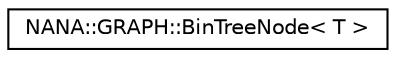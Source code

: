 digraph "类继承关系图"
{
 // LATEX_PDF_SIZE
  edge [fontname="Helvetica",fontsize="10",labelfontname="Helvetica",labelfontsize="10"];
  node [fontname="Helvetica",fontsize="10",shape=record];
  rankdir="LR";
  Node0 [label="NANA::GRAPH::BinTreeNode\< T \>",height=0.2,width=0.4,color="black", fillcolor="white", style="filled",URL="$struct_n_a_n_a_1_1_g_r_a_p_h_1_1_bin_tree_node.html",tooltip="基于递归的二叉树先序遍历(根->左->右)"];
}
